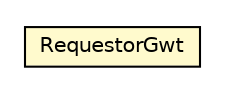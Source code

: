 #!/usr/local/bin/dot
#
# Class diagram 
# Generated by UMLGraph version R5_6-24-gf6e263 (http://www.umlgraph.org/)
#

digraph G {
	edge [fontname="Helvetica",fontsize=10,labelfontname="Helvetica",labelfontsize=10];
	node [fontname="Helvetica",fontsize=10,shape=plaintext];
	nodesep=0.25;
	ranksep=0.5;
	// io.reinert.requestor.gwt.RequestorGwt
	c46236 [label=<<table title="io.reinert.requestor.gwt.RequestorGwt" border="0" cellborder="1" cellspacing="0" cellpadding="2" port="p" bgcolor="lemonChiffon" href="./RequestorGwt.html">
		<tr><td><table border="0" cellspacing="0" cellpadding="1">
<tr><td align="center" balign="center"> RequestorGwt </td></tr>
		</table></td></tr>
		</table>>, URL="./RequestorGwt.html", fontname="Helvetica", fontcolor="black", fontsize=10.0];
}


